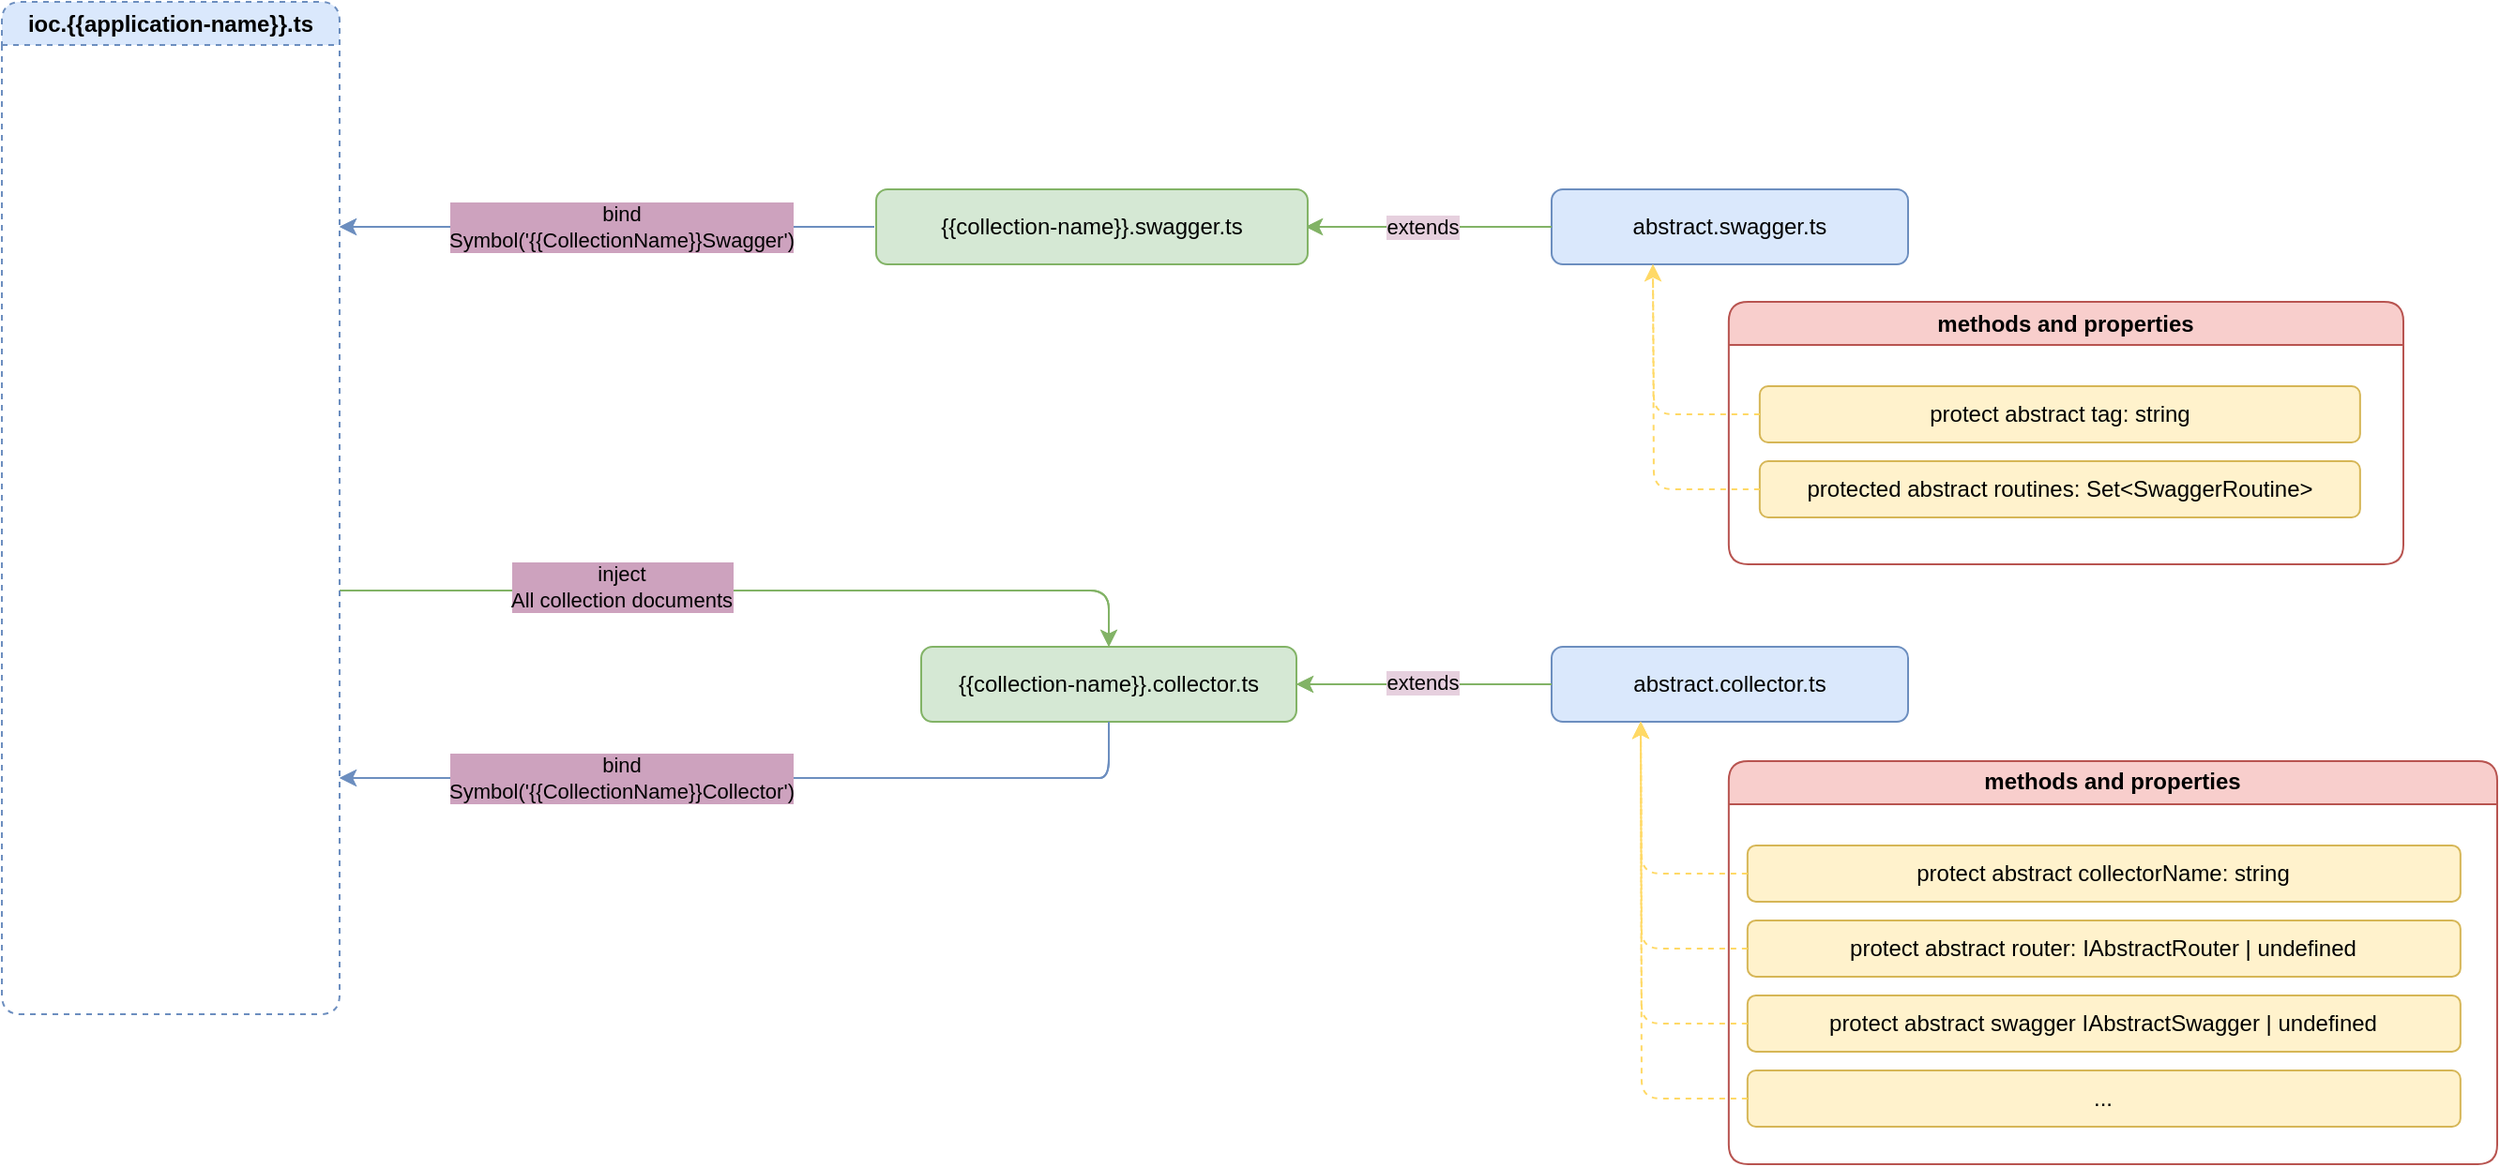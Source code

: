 <mxfile version="20.8.20" type="device"><diagram name="Page-1" id="Ih6ax5_-iBjclz9Hv16O"><mxGraphModel dx="1943" dy="1136" grid="1" gridSize="10" guides="1" tooltips="1" connect="1" arrows="1" fold="1" page="1" pageScale="1" pageWidth="850" pageHeight="1100" math="0" shadow="0"><root><mxCell id="0"/><mxCell id="1" parent="0"/><mxCell id="sZ8yjFiR2XpxvyWUjNX0-30" style="edgeStyle=orthogonalEdgeStyle;rounded=1;orthogonalLoop=1;jettySize=auto;html=1;entryX=0.5;entryY=0;entryDx=0;entryDy=0;fillColor=#d5e8d4;strokeColor=#82b366;" edge="1" parent="1" target="sZ8yjFiR2XpxvyWUjNX0-34"><mxGeometry relative="1" as="geometry"><mxPoint x="360" y="594" as="sourcePoint"/><Array as="points"><mxPoint x="440" y="593.97"/><mxPoint x="760" y="593.97"/></Array></mxGeometry></mxCell><mxCell id="sZ8yjFiR2XpxvyWUjNX0-31" value="inject&lt;br&gt;All collection documents" style="edgeLabel;html=1;align=center;verticalAlign=middle;resizable=0;points=[];labelBackgroundColor=#CDA2BE;" vertex="1" connectable="0" parent="sZ8yjFiR2XpxvyWUjNX0-30"><mxGeometry x="-0.187" y="2" relative="1" as="geometry"><mxPoint x="-29" as="offset"/></mxGeometry></mxCell><mxCell id="sZ8yjFiR2XpxvyWUjNX0-32" style="edgeStyle=orthogonalEdgeStyle;rounded=1;orthogonalLoop=1;jettySize=auto;html=1;exitX=0.5;exitY=1;exitDx=0;exitDy=0;fillColor=#dae8fc;strokeColor=#6c8ebf;" edge="1" parent="1" source="sZ8yjFiR2XpxvyWUjNX0-34"><mxGeometry relative="1" as="geometry"><mxPoint x="360" y="694" as="targetPoint"/><Array as="points"><mxPoint x="760" y="693.97"/><mxPoint x="440" y="693.97"/></Array></mxGeometry></mxCell><mxCell id="sZ8yjFiR2XpxvyWUjNX0-33" value="bind&lt;br&gt;Symbol('{{CollectionName}}Collector')" style="edgeLabel;html=1;align=center;verticalAlign=middle;resizable=0;points=[];labelBackgroundColor=#CDA2BE;" vertex="1" connectable="0" parent="sZ8yjFiR2XpxvyWUjNX0-32"><mxGeometry x="0.337" y="4" relative="1" as="geometry"><mxPoint x="4" y="-4" as="offset"/></mxGeometry></mxCell><mxCell id="sZ8yjFiR2XpxvyWUjNX0-34" value="{{collection-name}}.collector.ts" style="rounded=1;whiteSpace=wrap;html=1;fillColor=#d5e8d4;strokeColor=#82b366;" vertex="1" parent="1"><mxGeometry x="670" y="623.97" width="200" height="40" as="geometry"/></mxCell><mxCell id="sZ8yjFiR2XpxvyWUjNX0-35" style="edgeStyle=orthogonalEdgeStyle;rounded=0;orthogonalLoop=1;jettySize=auto;html=1;entryX=1;entryY=0.5;entryDx=0;entryDy=0;fillColor=#d5e8d4;strokeColor=#82b366;" edge="1" parent="1" source="sZ8yjFiR2XpxvyWUjNX0-36"><mxGeometry relative="1" as="geometry"><mxPoint x="870" y="643.97" as="targetPoint"/></mxGeometry></mxCell><mxCell id="sZ8yjFiR2XpxvyWUjNX0-36" value="abstract.collector.ts" style="rounded=1;whiteSpace=wrap;html=1;fillColor=#dae8fc;strokeColor=#6c8ebf;" vertex="1" parent="1"><mxGeometry x="1006" y="623.97" width="190" height="40" as="geometry"/></mxCell><mxCell id="sZ8yjFiR2XpxvyWUjNX0-37" style="edgeStyle=orthogonalEdgeStyle;rounded=0;orthogonalLoop=1;jettySize=auto;html=1;fillColor=#dae8fc;strokeColor=#6c8ebf;" edge="1" parent="1"><mxGeometry relative="1" as="geometry"><mxPoint x="360" y="400" as="targetPoint"/><mxPoint x="645" y="400" as="sourcePoint"/></mxGeometry></mxCell><mxCell id="sZ8yjFiR2XpxvyWUjNX0-38" style="edgeStyle=orthogonalEdgeStyle;rounded=0;orthogonalLoop=1;jettySize=auto;html=1;fillColor=#d5e8d4;strokeColor=#82b366;entryX=1;entryY=0.5;entryDx=0;entryDy=0;" edge="1" parent="1"><mxGeometry relative="1" as="geometry"><mxPoint x="875" y="400" as="targetPoint"/><mxPoint x="1006" y="400" as="sourcePoint"/></mxGeometry></mxCell><mxCell id="sZ8yjFiR2XpxvyWUjNX0-39" value="extends" style="edgeLabel;html=1;align=center;verticalAlign=middle;resizable=0;points=[];labelBackgroundColor=#E6D0DE;" vertex="1" connectable="0" parent="1"><mxGeometry x="910" y="404" as="geometry"><mxPoint x="27" y="-4" as="offset"/></mxGeometry></mxCell><mxCell id="sZ8yjFiR2XpxvyWUjNX0-40" value="abstract.swagger.ts" style="rounded=1;whiteSpace=wrap;html=1;fillColor=#dae8fc;strokeColor=#6c8ebf;" vertex="1" parent="1"><mxGeometry x="1006" y="380" width="190" height="40" as="geometry"/></mxCell><mxCell id="sZ8yjFiR2XpxvyWUjNX0-41" value="methods and properties" style="swimlane;whiteSpace=wrap;html=1;fillColor=#f8cecc;strokeColor=#b85450;rounded=1;" vertex="1" parent="1"><mxGeometry x="1100.43" y="684.97" width="409.57" height="215.03" as="geometry"/></mxCell><mxCell id="sZ8yjFiR2XpxvyWUjNX0-42" value="protect abstract collectorName: string" style="rounded=1;whiteSpace=wrap;html=1;fillColor=#fff2cc;strokeColor=#d6b656;" vertex="1" parent="sZ8yjFiR2XpxvyWUjNX0-41"><mxGeometry x="10" y="45" width="380" height="30" as="geometry"/></mxCell><mxCell id="sZ8yjFiR2XpxvyWUjNX0-43" value="protect abstract router: IAbstractRouter | undefined" style="rounded=1;whiteSpace=wrap;html=1;fillColor=#fff2cc;strokeColor=#d6b656;" vertex="1" parent="sZ8yjFiR2XpxvyWUjNX0-41"><mxGeometry x="10" y="85" width="380" height="30" as="geometry"/></mxCell><mxCell id="sZ8yjFiR2XpxvyWUjNX0-44" value="protect abstract swagger IAbstractSwagger | undefined" style="rounded=1;whiteSpace=wrap;html=1;fillColor=#fff2cc;strokeColor=#d6b656;" vertex="1" parent="sZ8yjFiR2XpxvyWUjNX0-41"><mxGeometry x="10" y="125" width="380" height="30" as="geometry"/></mxCell><mxCell id="sZ8yjFiR2XpxvyWUjNX0-45" value="..." style="rounded=1;whiteSpace=wrap;html=1;fillColor=#fff2cc;strokeColor=#d6b656;" vertex="1" parent="sZ8yjFiR2XpxvyWUjNX0-41"><mxGeometry x="10" y="165.03" width="380" height="30" as="geometry"/></mxCell><mxCell id="sZ8yjFiR2XpxvyWUjNX0-46" style="edgeStyle=orthogonalEdgeStyle;rounded=1;orthogonalLoop=1;jettySize=auto;html=1;entryX=0.5;entryY=0;entryDx=0;entryDy=0;fillColor=#d5e8d4;strokeColor=#82b366;" edge="1" parent="1"><mxGeometry relative="1" as="geometry"><mxPoint x="360" y="594" as="sourcePoint"/><Array as="points"><mxPoint x="440" y="593.97"/><mxPoint x="760" y="593.97"/></Array><mxPoint x="770" y="623.97" as="targetPoint"/></mxGeometry></mxCell><mxCell id="sZ8yjFiR2XpxvyWUjNX0-47" value="inject&lt;br&gt;All collection documents" style="edgeLabel;html=1;align=center;verticalAlign=middle;resizable=0;points=[];labelBackgroundColor=#CDA2BE;" vertex="1" connectable="0" parent="sZ8yjFiR2XpxvyWUjNX0-46"><mxGeometry x="-0.187" y="2" relative="1" as="geometry"><mxPoint x="-29" as="offset"/></mxGeometry></mxCell><mxCell id="sZ8yjFiR2XpxvyWUjNX0-48" style="edgeStyle=orthogonalEdgeStyle;rounded=1;orthogonalLoop=1;jettySize=auto;html=1;exitX=0.5;exitY=1;exitDx=0;exitDy=0;fillColor=#dae8fc;strokeColor=#6c8ebf;" edge="1" parent="1"><mxGeometry relative="1" as="geometry"><mxPoint x="360" y="694" as="targetPoint"/><Array as="points"><mxPoint x="760" y="693.97"/><mxPoint x="440" y="693.97"/></Array><mxPoint x="770" y="663.97" as="sourcePoint"/></mxGeometry></mxCell><mxCell id="sZ8yjFiR2XpxvyWUjNX0-49" value="bind&lt;br&gt;Symbol('{{CollectionName}}Collector')" style="edgeLabel;html=1;align=center;verticalAlign=middle;resizable=0;points=[];labelBackgroundColor=#CDA2BE;" vertex="1" connectable="0" parent="sZ8yjFiR2XpxvyWUjNX0-48"><mxGeometry x="0.337" y="4" relative="1" as="geometry"><mxPoint x="4" y="-4" as="offset"/></mxGeometry></mxCell><mxCell id="sZ8yjFiR2XpxvyWUjNX0-50" style="edgeStyle=orthogonalEdgeStyle;rounded=0;orthogonalLoop=1;jettySize=auto;html=1;entryX=1;entryY=0.5;entryDx=0;entryDy=0;fillColor=#d5e8d4;strokeColor=#82b366;" edge="1" parent="1"><mxGeometry relative="1" as="geometry"><mxPoint x="870" y="643.97" as="targetPoint"/><mxPoint x="1006" y="643.97" as="sourcePoint"/></mxGeometry></mxCell><mxCell id="sZ8yjFiR2XpxvyWUjNX0-51" style="edgeStyle=orthogonalEdgeStyle;rounded=1;orthogonalLoop=1;jettySize=auto;html=1;entryX=0.25;entryY=1;entryDx=0;entryDy=0;exitX=0;exitY=0.5;exitDx=0;exitDy=0;fillColor=#d5e8d4;strokeColor=#FFD966;dashed=1;strokeWidth=1;" edge="1" parent="1" source="sZ8yjFiR2XpxvyWUjNX0-42"><mxGeometry relative="1" as="geometry"><mxPoint x="1053.5" y="663.97" as="targetPoint"/></mxGeometry></mxCell><mxCell id="sZ8yjFiR2XpxvyWUjNX0-52" style="edgeStyle=orthogonalEdgeStyle;rounded=1;orthogonalLoop=1;jettySize=auto;html=1;entryX=0.25;entryY=1;entryDx=0;entryDy=0;exitX=0;exitY=0.5;exitDx=0;exitDy=0;fillColor=#d5e8d4;strokeColor=#FFD966;dashed=1;" edge="1" parent="1" source="sZ8yjFiR2XpxvyWUjNX0-43"><mxGeometry relative="1" as="geometry"><mxPoint x="1053.5" y="663.97" as="targetPoint"/></mxGeometry></mxCell><mxCell id="sZ8yjFiR2XpxvyWUjNX0-53" style="edgeStyle=orthogonalEdgeStyle;rounded=1;orthogonalLoop=1;jettySize=auto;html=1;entryX=0.25;entryY=1;entryDx=0;entryDy=0;exitX=0;exitY=0.5;exitDx=0;exitDy=0;fillColor=#d5e8d4;strokeColor=#FFD966;dashed=1;" edge="1" parent="1" source="sZ8yjFiR2XpxvyWUjNX0-44"><mxGeometry relative="1" as="geometry"><mxPoint x="1053.5" y="663.97" as="targetPoint"/></mxGeometry></mxCell><mxCell id="sZ8yjFiR2XpxvyWUjNX0-54" style="edgeStyle=orthogonalEdgeStyle;rounded=1;orthogonalLoop=1;jettySize=auto;html=1;entryX=0.25;entryY=1;entryDx=0;entryDy=0;exitX=0;exitY=0.5;exitDx=0;exitDy=0;fillColor=#d5e8d4;strokeColor=#FFD966;dashed=1;" edge="1" parent="1" source="sZ8yjFiR2XpxvyWUjNX0-45"><mxGeometry relative="1" as="geometry"><mxPoint x="1053.5" y="663.97" as="targetPoint"/></mxGeometry></mxCell><mxCell id="sZ8yjFiR2XpxvyWUjNX0-55" value="ioc.{{application-name}}.ts" style="swimlane;whiteSpace=wrap;html=1;rounded=1;dashed=1;fillColor=#dae8fc;strokeColor=#6c8ebf;" vertex="1" parent="1"><mxGeometry x="180" y="280" width="180" height="540" as="geometry"/></mxCell><mxCell id="sZ8yjFiR2XpxvyWUjNX0-56" style="edgeStyle=orthogonalEdgeStyle;rounded=0;orthogonalLoop=1;jettySize=auto;html=1;fillColor=#dae8fc;strokeColor=#6c8ebf;" edge="1" parent="1"><mxGeometry relative="1" as="geometry"><mxPoint x="360" y="400" as="targetPoint"/><mxPoint x="645" y="400" as="sourcePoint"/></mxGeometry></mxCell><mxCell id="sZ8yjFiR2XpxvyWUjNX0-57" value="bind&lt;br&gt;Symbol('{{CollectionName}}Swagger')" style="edgeLabel;html=1;align=center;verticalAlign=middle;resizable=0;points=[];labelBackgroundColor=#CDA2BE;" vertex="1" connectable="0" parent="sZ8yjFiR2XpxvyWUjNX0-56"><mxGeometry x="-0.066" relative="1" as="geometry"><mxPoint x="-2" as="offset"/></mxGeometry></mxCell><mxCell id="sZ8yjFiR2XpxvyWUjNX0-58" style="edgeStyle=orthogonalEdgeStyle;rounded=0;orthogonalLoop=1;jettySize=auto;html=1;fillColor=#d5e8d4;strokeColor=#82b366;entryX=1;entryY=0.5;entryDx=0;entryDy=0;" edge="1" parent="1"><mxGeometry relative="1" as="geometry"><mxPoint x="875" y="400" as="targetPoint"/><mxPoint x="1006" y="400" as="sourcePoint"/></mxGeometry></mxCell><mxCell id="sZ8yjFiR2XpxvyWUjNX0-59" value="extends" style="edgeLabel;html=1;align=center;verticalAlign=middle;resizable=0;points=[];labelBackgroundColor=#E6D0DE;" vertex="1" connectable="0" parent="1"><mxGeometry x="910" y="404" as="geometry"><mxPoint x="27" y="-4" as="offset"/></mxGeometry></mxCell><mxCell id="sZ8yjFiR2XpxvyWUjNX0-60" value="{{collection-name}}.swagger.ts" style="rounded=1;whiteSpace=wrap;html=1;fillColor=#d5e8d4;strokeColor=#82b366;" vertex="1" parent="1"><mxGeometry x="646" y="380" width="230" height="40" as="geometry"/></mxCell><mxCell id="sZ8yjFiR2XpxvyWUjNX0-61" value="protect abstract tag: string" style="rounded=1;whiteSpace=wrap;html=1;fillColor=#fff2cc;strokeColor=#d6b656;" vertex="1" parent="1"><mxGeometry x="1116.93" y="485" width="320" height="30" as="geometry"/></mxCell><mxCell id="sZ8yjFiR2XpxvyWUjNX0-62" value="protected abstract routines: Set&amp;lt;SwaggerRoutine&amp;gt;" style="rounded=1;whiteSpace=wrap;html=1;fillColor=#fff2cc;strokeColor=#d6b656;" vertex="1" parent="1"><mxGeometry x="1116.93" y="525" width="320" height="30" as="geometry"/></mxCell><mxCell id="sZ8yjFiR2XpxvyWUjNX0-63" style="edgeStyle=orthogonalEdgeStyle;rounded=1;sketch=0;jumpStyle=none;orthogonalLoop=1;jettySize=auto;html=1;entryX=0.25;entryY=1;entryDx=0;entryDy=0;shadow=0;dashed=1;strokeWidth=1;exitX=0;exitY=0.5;exitDx=0;exitDy=0;fillColor=#fff2cc;strokeColor=#FFD966;labelBackgroundColor=#FFF2CC;" edge="1" parent="1" source="sZ8yjFiR2XpxvyWUjNX0-61"><mxGeometry relative="1" as="geometry"><mxPoint x="1060" y="420" as="targetPoint"/></mxGeometry></mxCell><mxCell id="sZ8yjFiR2XpxvyWUjNX0-64" style="edgeStyle=orthogonalEdgeStyle;rounded=1;sketch=0;jumpStyle=none;orthogonalLoop=1;jettySize=auto;html=1;entryX=0.25;entryY=1;entryDx=0;entryDy=0;shadow=0;dashed=1;strokeWidth=1;exitX=0;exitY=0.5;exitDx=0;exitDy=0;fillColor=#d5e8d4;strokeColor=#FFD966;labelBackgroundColor=#FFD966;" edge="1" parent="1" source="sZ8yjFiR2XpxvyWUjNX0-62"><mxGeometry relative="1" as="geometry"><mxPoint x="1060" y="420" as="targetPoint"/></mxGeometry></mxCell><mxCell id="sZ8yjFiR2XpxvyWUjNX0-65" value="methods and properties" style="swimlane;whiteSpace=wrap;html=1;fillColor=#f8cecc;strokeColor=#b85450;rounded=1;" vertex="1" parent="1"><mxGeometry x="1100.43" y="440" width="359.57" height="140" as="geometry"/></mxCell><mxCell id="sZ8yjFiR2XpxvyWUjNX0-66" value="extends" style="edgeLabel;html=1;align=center;verticalAlign=middle;resizable=0;points=[];labelBackgroundColor=#E6D0DE;" vertex="1" connectable="0" parent="1"><mxGeometry x="910" y="647" as="geometry"><mxPoint x="27" y="-4" as="offset"/></mxGeometry></mxCell></root></mxGraphModel></diagram></mxfile>